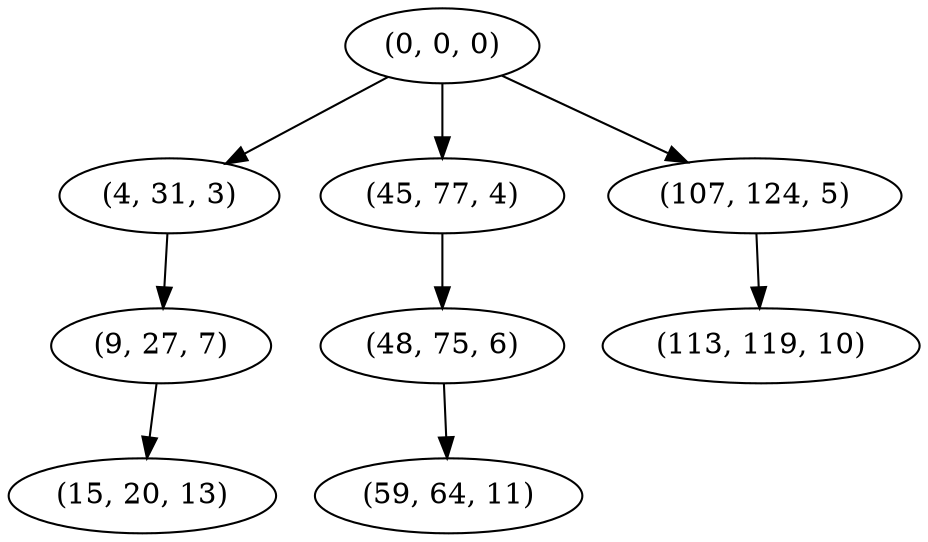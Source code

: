 digraph tree {
    "(0, 0, 0)";
    "(4, 31, 3)";
    "(9, 27, 7)";
    "(15, 20, 13)";
    "(45, 77, 4)";
    "(48, 75, 6)";
    "(59, 64, 11)";
    "(107, 124, 5)";
    "(113, 119, 10)";
    "(0, 0, 0)" -> "(4, 31, 3)";
    "(0, 0, 0)" -> "(45, 77, 4)";
    "(0, 0, 0)" -> "(107, 124, 5)";
    "(4, 31, 3)" -> "(9, 27, 7)";
    "(9, 27, 7)" -> "(15, 20, 13)";
    "(45, 77, 4)" -> "(48, 75, 6)";
    "(48, 75, 6)" -> "(59, 64, 11)";
    "(107, 124, 5)" -> "(113, 119, 10)";
}
